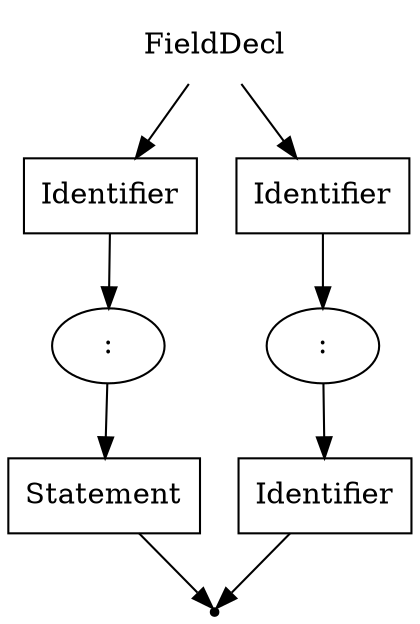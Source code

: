 digraph FieldDecl {
  start [label="FieldDecl" shape=plaintext];
  A [label="Identifier" shape=box];
  B [label=":" shape=oval];
  C [label="Statement" shape=box];
  D [label="Identifier" shape=box];
  E [label=":" shape=oval];
  F [label="Identifier" shape=box];
  end [label="" shape=point];
  start -> D;
  start -> A;
  A -> B;
  B -> C;
  C -> end;
  D -> E;
  E -> F;
  F -> end;
}